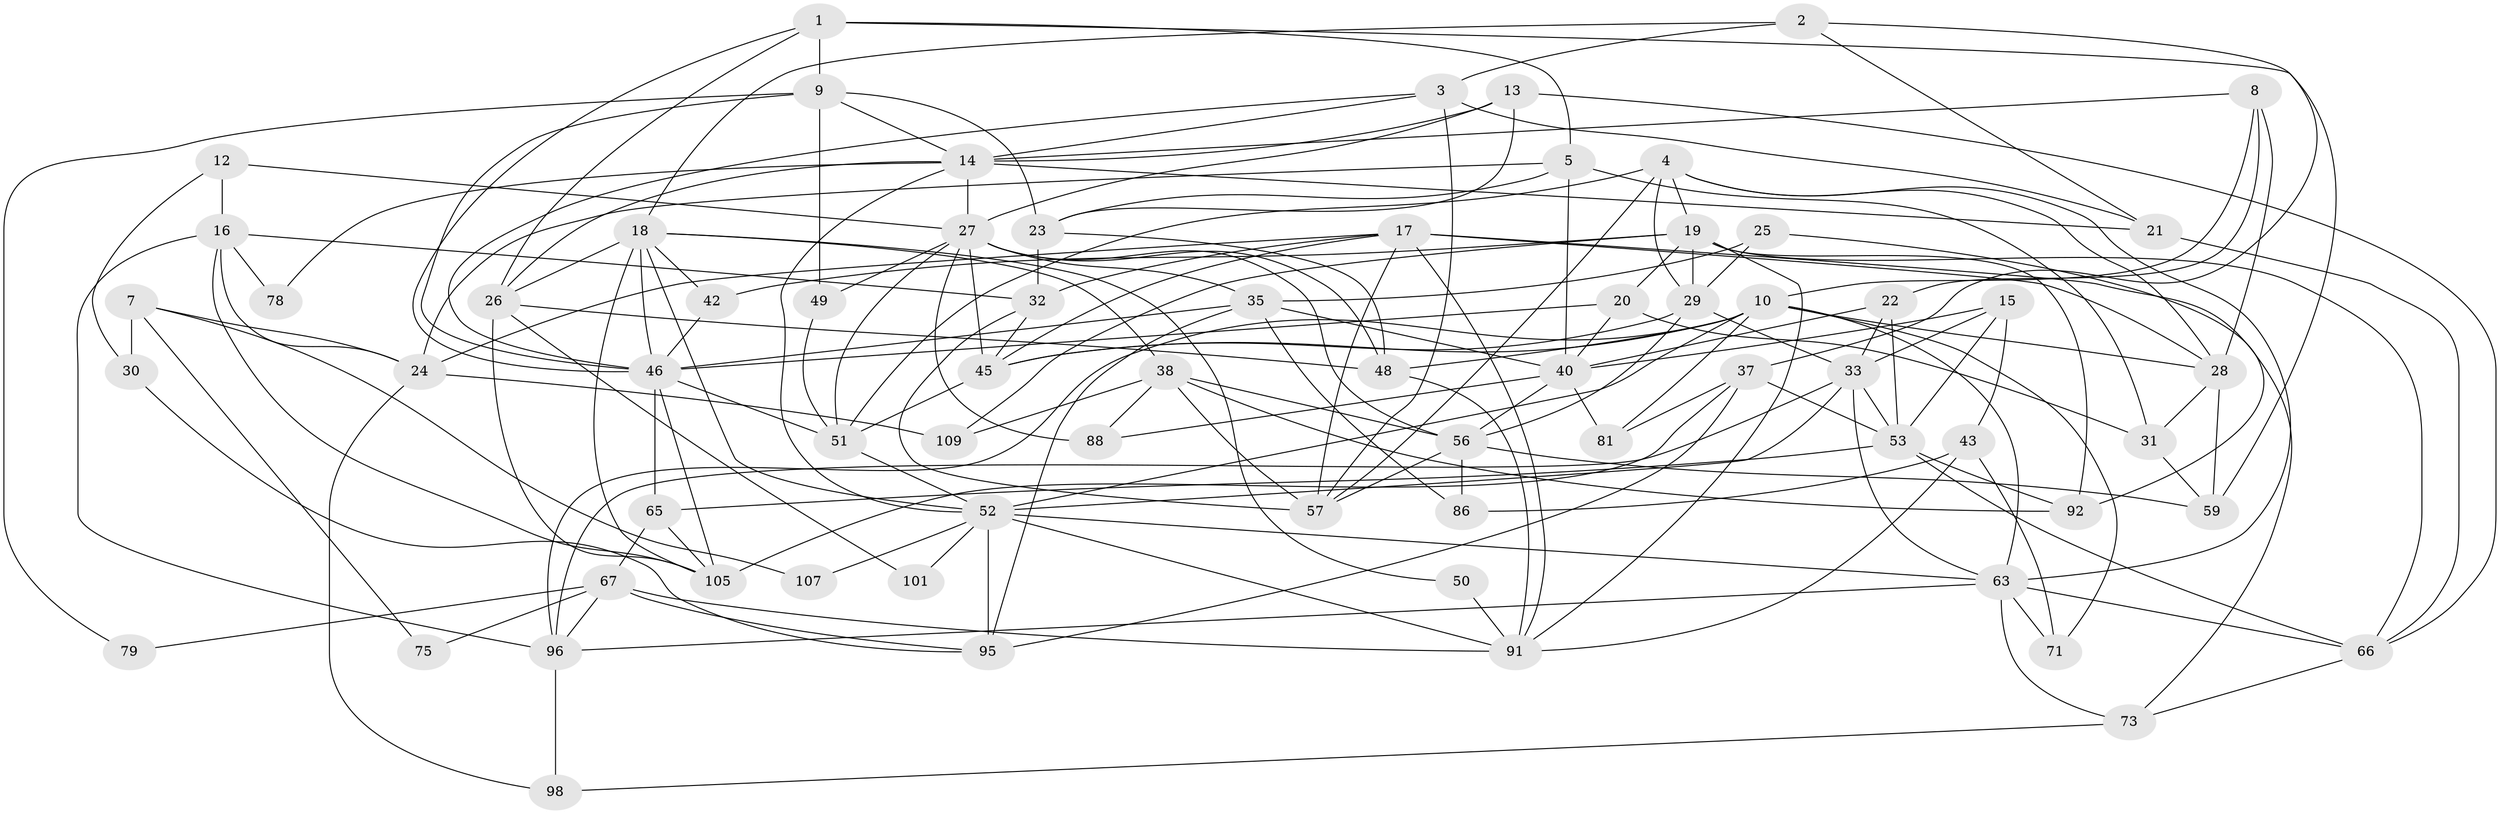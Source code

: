 // Generated by graph-tools (version 1.1) at 2025/52/02/27/25 19:52:01]
// undirected, 69 vertices, 176 edges
graph export_dot {
graph [start="1"]
  node [color=gray90,style=filled];
  1;
  2 [super="+11"];
  3;
  4 [super="+6"];
  5;
  7 [super="+102"];
  8 [super="+41"];
  9 [super="+69"];
  10 [super="+77"];
  12;
  13;
  14 [super="+60"];
  15 [super="+99"];
  16 [super="+104"];
  17 [super="+54"];
  18 [super="+106"];
  19 [super="+44"];
  20;
  21 [super="+34"];
  22;
  23 [super="+36"];
  24 [super="+47"];
  25;
  26 [super="+39"];
  27 [super="+58"];
  28 [super="+82"];
  29 [super="+64"];
  30;
  31 [super="+111"];
  32;
  33 [super="+55"];
  35 [super="+80"];
  37 [super="+61"];
  38 [super="+103"];
  40 [super="+76"];
  42;
  43;
  45 [super="+72"];
  46 [super="+97"];
  48 [super="+90"];
  49 [super="+62"];
  50;
  51 [super="+70"];
  52 [super="+112"];
  53 [super="+74"];
  56 [super="+85"];
  57 [super="+110"];
  59 [super="+84"];
  63 [super="+68"];
  65 [super="+94"];
  66 [super="+89"];
  67 [super="+87"];
  71;
  73 [super="+83"];
  75;
  78;
  79;
  81;
  86;
  88;
  91 [super="+93"];
  92;
  95 [super="+100"];
  96;
  98;
  101;
  105 [super="+108"];
  107;
  109;
  1 -- 46;
  1 -- 5;
  1 -- 9;
  1 -- 26;
  1 -- 59;
  2 -- 18;
  2 -- 3;
  2 -- 37;
  2 -- 21;
  3 -- 57;
  3 -- 21;
  3 -- 14;
  3 -- 46;
  4 -- 63;
  4 -- 28;
  4 -- 29;
  4 -- 57;
  4 -- 51;
  4 -- 19;
  5 -- 24;
  5 -- 31;
  5 -- 23;
  5 -- 40;
  7 -- 30;
  7 -- 75;
  7 -- 107;
  7 -- 24;
  8 -- 10;
  8 -- 28;
  8 -- 22;
  8 -- 14;
  9 -- 23;
  9 -- 49;
  9 -- 79;
  9 -- 14;
  9 -- 46;
  10 -- 48;
  10 -- 96;
  10 -- 81;
  10 -- 71;
  10 -- 28;
  10 -- 52;
  10 -- 45;
  10 -- 63;
  12 -- 30;
  12 -- 27;
  12 -- 16;
  13 -- 27;
  13 -- 23;
  13 -- 66;
  13 -- 14;
  14 -- 26;
  14 -- 21;
  14 -- 52;
  14 -- 78;
  14 -- 27;
  15 -- 43;
  15 -- 40;
  15 -- 33;
  15 -- 53;
  16 -- 105;
  16 -- 78;
  16 -- 32;
  16 -- 96;
  16 -- 24;
  17 -- 32;
  17 -- 45;
  17 -- 73;
  17 -- 28;
  17 -- 57;
  17 -- 24;
  17 -- 91;
  18 -- 42;
  18 -- 50;
  18 -- 52;
  18 -- 38;
  18 -- 105;
  18 -- 26;
  18 -- 46;
  19 -- 91;
  19 -- 20;
  19 -- 66;
  19 -- 92;
  19 -- 109;
  19 -- 29;
  19 -- 42;
  20 -- 31;
  20 -- 40;
  20 -- 46;
  21 -- 66;
  22 -- 40;
  22 -- 33;
  22 -- 53;
  23 -- 32;
  23 -- 48;
  24 -- 98;
  24 -- 109;
  25 -- 29;
  25 -- 92;
  25 -- 35;
  26 -- 105;
  26 -- 101;
  26 -- 48;
  27 -- 56;
  27 -- 88;
  27 -- 48;
  27 -- 35;
  27 -- 51;
  27 -- 45;
  27 -- 49;
  28 -- 31;
  28 -- 59;
  29 -- 33;
  29 -- 45;
  29 -- 56;
  30 -- 95;
  31 -- 59;
  32 -- 45;
  32 -- 57;
  33 -- 63;
  33 -- 96;
  33 -- 52;
  33 -- 53;
  35 -- 86;
  35 -- 95;
  35 -- 40;
  35 -- 46;
  37 -- 81;
  37 -- 105;
  37 -- 53;
  37 -- 95;
  38 -- 92;
  38 -- 88;
  38 -- 109;
  38 -- 57;
  38 -- 56;
  40 -- 81;
  40 -- 88;
  40 -- 56;
  42 -- 46;
  43 -- 86;
  43 -- 71;
  43 -- 91;
  45 -- 51;
  46 -- 51;
  46 -- 65;
  46 -- 105;
  48 -- 91;
  49 -- 51;
  50 -- 91;
  51 -- 52 [weight=2];
  52 -- 101;
  52 -- 107;
  52 -- 91;
  52 -- 95;
  52 -- 63;
  53 -- 92;
  53 -- 66;
  53 -- 65;
  56 -- 86;
  56 -- 57;
  56 -- 59;
  63 -- 71;
  63 -- 73;
  63 -- 66;
  63 -- 96;
  65 -- 67 [weight=2];
  65 -- 105;
  66 -- 73;
  67 -- 91;
  67 -- 96;
  67 -- 75;
  67 -- 95;
  67 -- 79;
  73 -- 98;
  96 -- 98;
}

